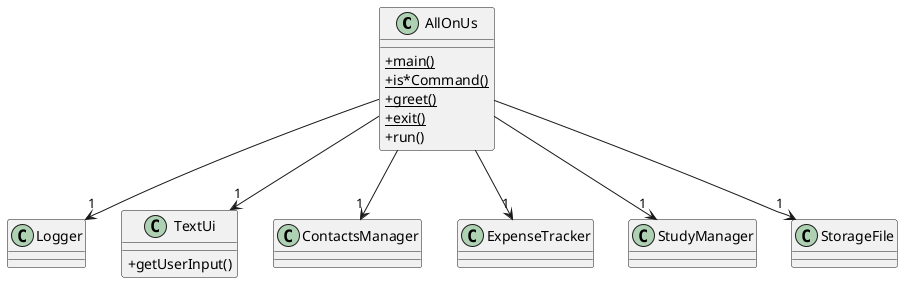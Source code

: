 @startuml
'https://plantuml.com/class-diagram

skinparam classAttributeIconSize 0
skinparam guillemet false

class AllOnUs
AllOnUs : <u>+main()
AllOnUs : <u>+is*Command()
AllOnUs : <u>+greet()
AllOnUs : <u>+exit()
AllOnUs : +run()

class Logger

class TextUi
TextUi : +getUserInput()

class ContactsManager

class ExpenseTracker

class StudyManager

class StorageFile

AllOnUs --> "1" Logger
AllOnUs --> "1" StudyManager
AllOnUs --> "1" ContactsManager
AllOnUs --> "1" TextUi
AllOnUs --> "1" ExpenseTracker
AllOnUs --> "1" StorageFile



@enduml

